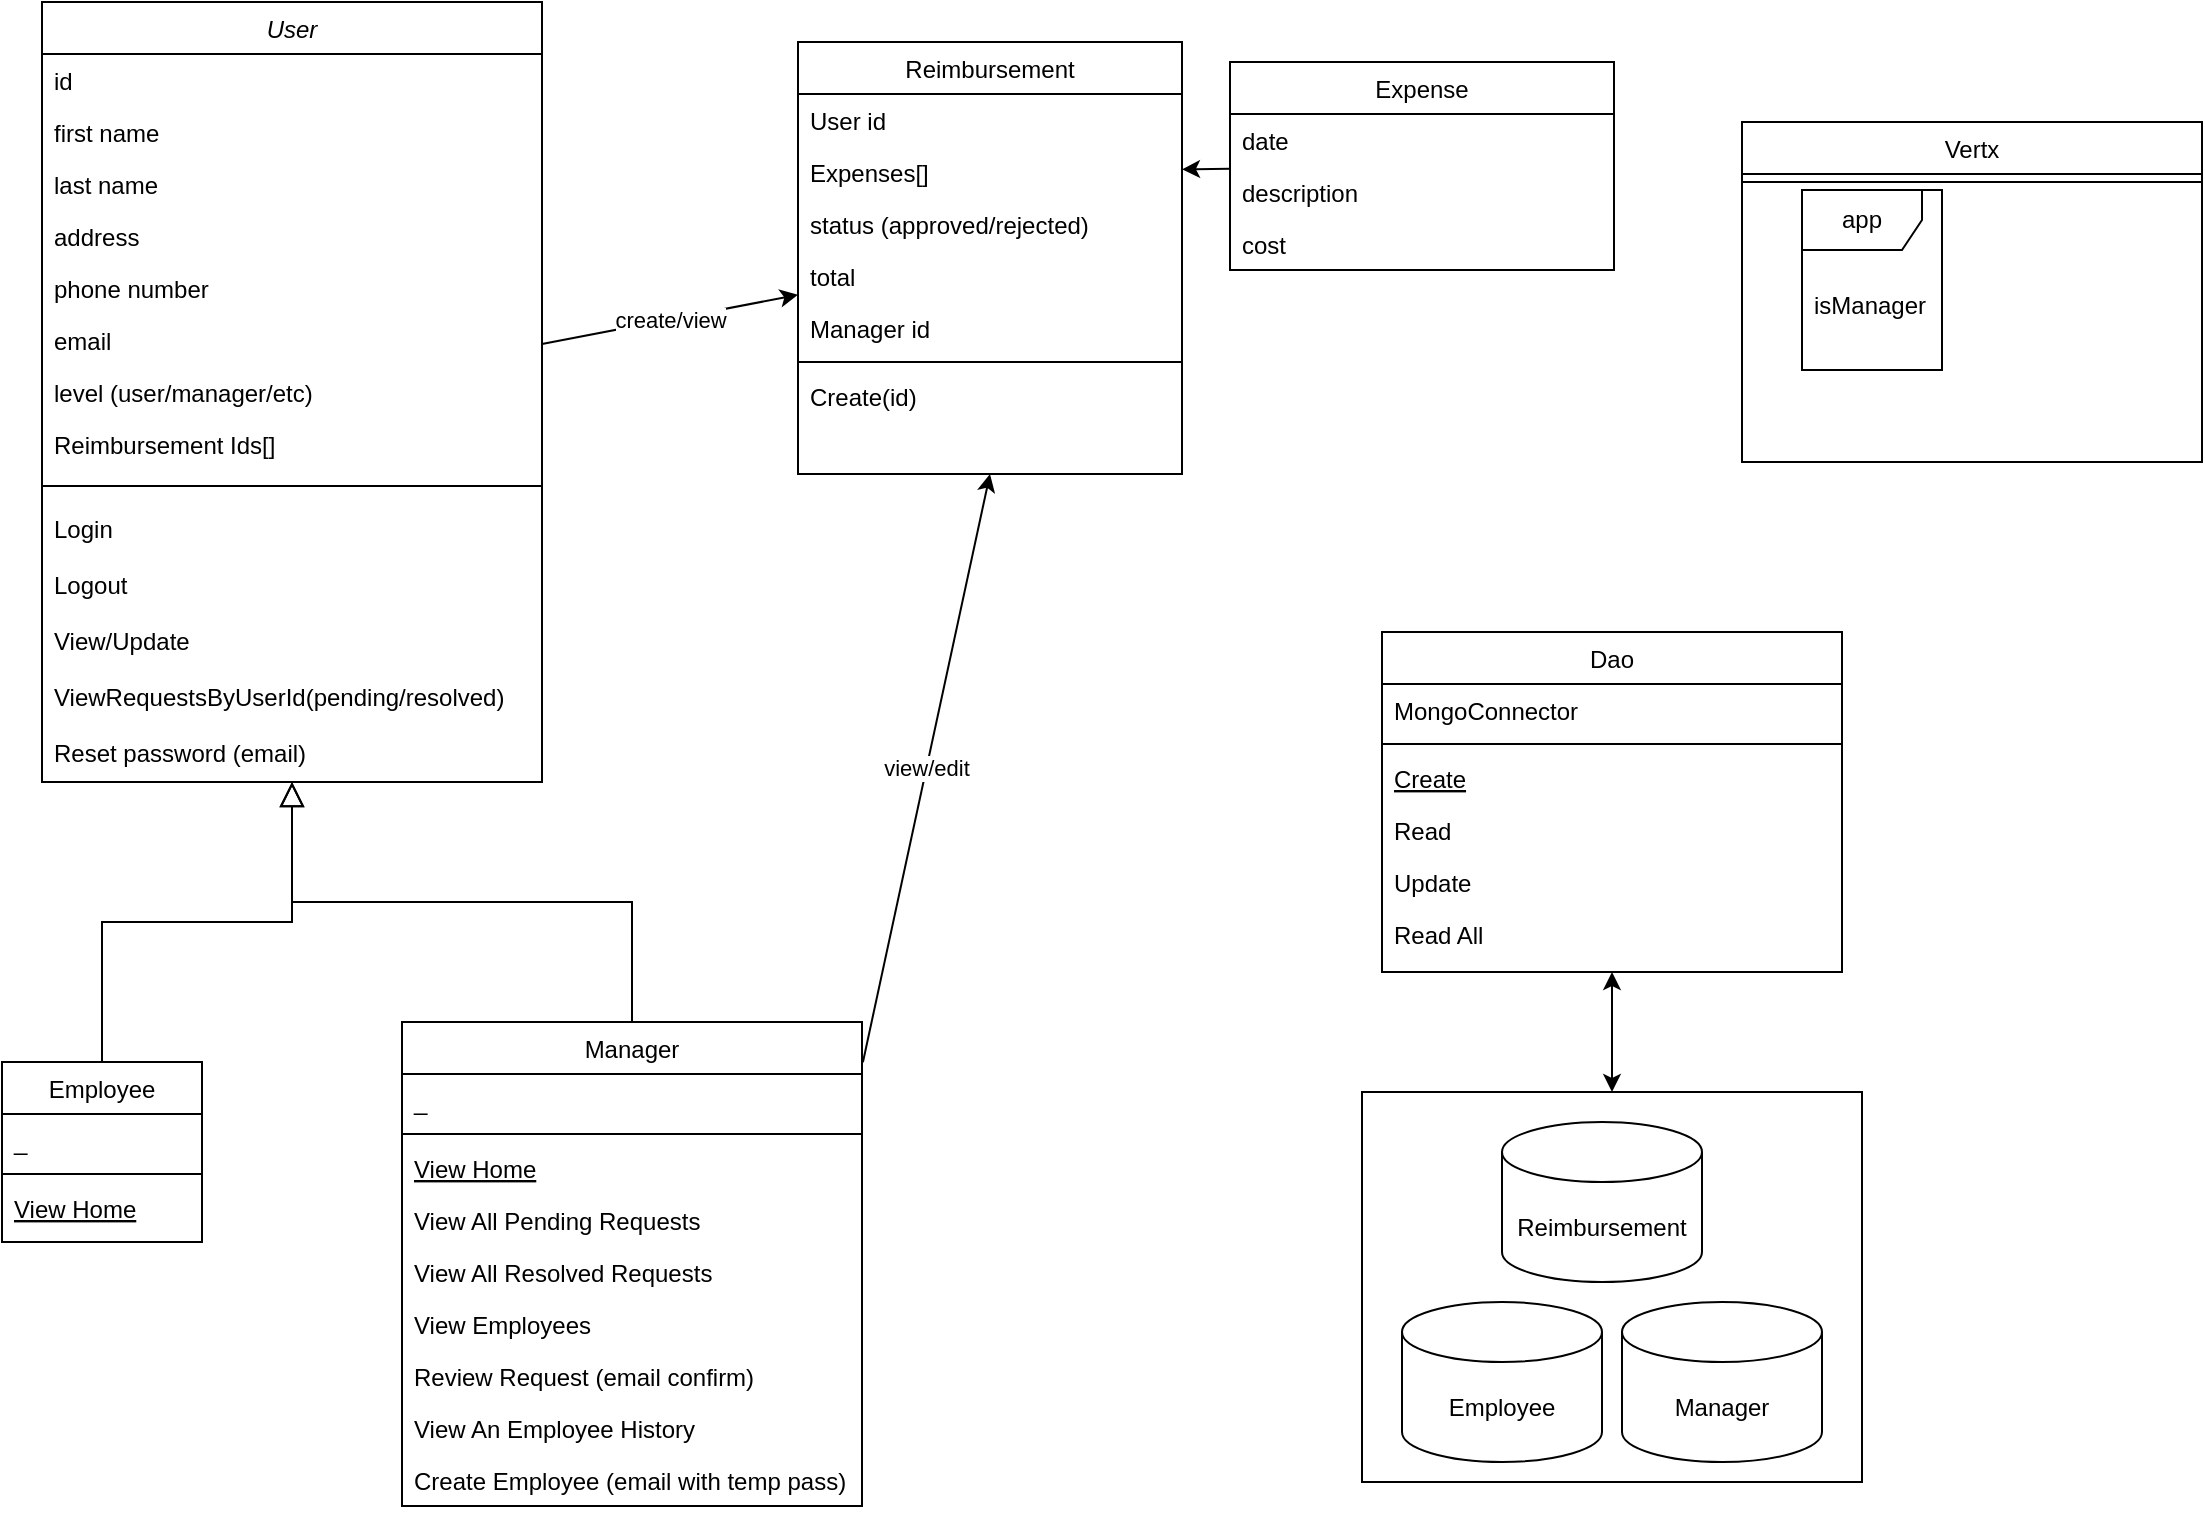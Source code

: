 <mxfile version="14.6.9" type="device"><diagram id="C5RBs43oDa-KdzZeNtuy" name="Page-1"><mxGraphModel dx="1673" dy="946" grid="1" gridSize="10" guides="1" tooltips="1" connect="1" arrows="1" fold="1" page="1" pageScale="1" pageWidth="827" pageHeight="1169" math="0" shadow="0"><root><mxCell id="WIyWlLk6GJQsqaUBKTNV-0"/><mxCell id="WIyWlLk6GJQsqaUBKTNV-1" parent="WIyWlLk6GJQsqaUBKTNV-0"/><mxCell id="DzbUXhisxS_Hej1Oe7XM-93" value="" style="rounded=0;whiteSpace=wrap;html=1;" vertex="1" parent="WIyWlLk6GJQsqaUBKTNV-1"><mxGeometry x="790" y="645" width="250" height="195" as="geometry"/></mxCell><mxCell id="zkfFHV4jXpPFQw0GAbJ--0" value="User&#10;" style="swimlane;fontStyle=2;align=center;verticalAlign=top;childLayout=stackLayout;horizontal=1;startSize=26;horizontalStack=0;resizeParent=1;resizeLast=0;collapsible=1;marginBottom=0;rounded=0;shadow=0;strokeWidth=1;" parent="WIyWlLk6GJQsqaUBKTNV-1" vertex="1"><mxGeometry x="130" y="100" width="250" height="390" as="geometry"><mxRectangle x="230" y="140" width="160" height="26" as="alternateBounds"/></mxGeometry></mxCell><mxCell id="DzbUXhisxS_Hej1Oe7XM-12" value="id" style="text;align=left;verticalAlign=top;spacingLeft=4;spacingRight=4;overflow=hidden;rotatable=0;points=[[0,0.5],[1,0.5]];portConstraint=eastwest;rounded=0;shadow=0;html=0;" vertex="1" parent="zkfFHV4jXpPFQw0GAbJ--0"><mxGeometry y="26" width="250" height="26" as="geometry"/></mxCell><mxCell id="zkfFHV4jXpPFQw0GAbJ--1" value="first name" style="text;align=left;verticalAlign=top;spacingLeft=4;spacingRight=4;overflow=hidden;rotatable=0;points=[[0,0.5],[1,0.5]];portConstraint=eastwest;" parent="zkfFHV4jXpPFQw0GAbJ--0" vertex="1"><mxGeometry y="52" width="250" height="26" as="geometry"/></mxCell><mxCell id="DzbUXhisxS_Hej1Oe7XM-57" value="last name" style="text;align=left;verticalAlign=top;spacingLeft=4;spacingRight=4;overflow=hidden;rotatable=0;points=[[0,0.5],[1,0.5]];portConstraint=eastwest;" vertex="1" parent="zkfFHV4jXpPFQw0GAbJ--0"><mxGeometry y="78" width="250" height="26" as="geometry"/></mxCell><mxCell id="DzbUXhisxS_Hej1Oe7XM-58" value="address" style="text;align=left;verticalAlign=top;spacingLeft=4;spacingRight=4;overflow=hidden;rotatable=0;points=[[0,0.5],[1,0.5]];portConstraint=eastwest;" vertex="1" parent="zkfFHV4jXpPFQw0GAbJ--0"><mxGeometry y="104" width="250" height="26" as="geometry"/></mxCell><mxCell id="zkfFHV4jXpPFQw0GAbJ--2" value="phone number" style="text;align=left;verticalAlign=top;spacingLeft=4;spacingRight=4;overflow=hidden;rotatable=0;points=[[0,0.5],[1,0.5]];portConstraint=eastwest;rounded=0;shadow=0;html=0;" parent="zkfFHV4jXpPFQw0GAbJ--0" vertex="1"><mxGeometry y="130" width="250" height="26" as="geometry"/></mxCell><mxCell id="zkfFHV4jXpPFQw0GAbJ--3" value="email" style="text;align=left;verticalAlign=top;spacingLeft=4;spacingRight=4;overflow=hidden;rotatable=0;points=[[0,0.5],[1,0.5]];portConstraint=eastwest;rounded=0;shadow=0;html=0;" parent="zkfFHV4jXpPFQw0GAbJ--0" vertex="1"><mxGeometry y="156" width="250" height="26" as="geometry"/></mxCell><mxCell id="DzbUXhisxS_Hej1Oe7XM-70" value="level (user/manager/etc)" style="text;align=left;verticalAlign=top;spacingLeft=4;spacingRight=4;overflow=hidden;rotatable=0;points=[[0,0.5],[1,0.5]];portConstraint=eastwest;rounded=0;shadow=0;html=0;" vertex="1" parent="zkfFHV4jXpPFQw0GAbJ--0"><mxGeometry y="182" width="250" height="26" as="geometry"/></mxCell><mxCell id="DzbUXhisxS_Hej1Oe7XM-61" value="Reimbursement Ids[]" style="text;align=left;verticalAlign=top;spacingLeft=4;spacingRight=4;overflow=hidden;rotatable=0;points=[[0,0.5],[1,0.5]];portConstraint=eastwest;rounded=0;shadow=0;html=0;" vertex="1" parent="zkfFHV4jXpPFQw0GAbJ--0"><mxGeometry y="208" width="250" height="26" as="geometry"/></mxCell><mxCell id="zkfFHV4jXpPFQw0GAbJ--4" value="" style="line;html=1;strokeWidth=1;align=left;verticalAlign=middle;spacingTop=-1;spacingLeft=3;spacingRight=3;rotatable=0;labelPosition=right;points=[];portConstraint=eastwest;" parent="zkfFHV4jXpPFQw0GAbJ--0" vertex="1"><mxGeometry y="234" width="250" height="16" as="geometry"/></mxCell><mxCell id="zkfFHV4jXpPFQw0GAbJ--5" value="Login" style="text;align=left;verticalAlign=top;spacingLeft=4;spacingRight=4;overflow=hidden;rotatable=0;points=[[0,0.5],[1,0.5]];portConstraint=eastwest;" parent="zkfFHV4jXpPFQw0GAbJ--0" vertex="1"><mxGeometry y="250" width="250" height="28" as="geometry"/></mxCell><mxCell id="DzbUXhisxS_Hej1Oe7XM-3" value="Logout" style="text;align=left;verticalAlign=top;spacingLeft=4;spacingRight=4;overflow=hidden;rotatable=0;points=[[0,0.5],[1,0.5]];portConstraint=eastwest;" vertex="1" parent="zkfFHV4jXpPFQw0GAbJ--0"><mxGeometry y="278" width="250" height="28" as="geometry"/></mxCell><mxCell id="DzbUXhisxS_Hej1Oe7XM-17" value="View/Update" style="text;align=left;verticalAlign=top;spacingLeft=4;spacingRight=4;overflow=hidden;rotatable=0;points=[[0,0.5],[1,0.5]];portConstraint=eastwest;" vertex="1" parent="zkfFHV4jXpPFQw0GAbJ--0"><mxGeometry y="306" width="250" height="28" as="geometry"/></mxCell><mxCell id="DzbUXhisxS_Hej1Oe7XM-62" value="ViewRequestsByUserId(pending/resolved)" style="text;align=left;verticalAlign=top;spacingLeft=4;spacingRight=4;overflow=hidden;rotatable=0;points=[[0,0.5],[1,0.5]];portConstraint=eastwest;" vertex="1" parent="zkfFHV4jXpPFQw0GAbJ--0"><mxGeometry y="334" width="250" height="28" as="geometry"/></mxCell><mxCell id="DzbUXhisxS_Hej1Oe7XM-56" value="Reset password (email)" style="text;align=left;verticalAlign=top;spacingLeft=4;spacingRight=4;overflow=hidden;rotatable=0;points=[[0,0.5],[1,0.5]];portConstraint=eastwest;" vertex="1" parent="zkfFHV4jXpPFQw0GAbJ--0"><mxGeometry y="362" width="250" height="28" as="geometry"/></mxCell><mxCell id="zkfFHV4jXpPFQw0GAbJ--6" value="Employee" style="swimlane;fontStyle=0;align=center;verticalAlign=top;childLayout=stackLayout;horizontal=1;startSize=26;horizontalStack=0;resizeParent=1;resizeLast=0;collapsible=1;marginBottom=0;rounded=0;shadow=0;strokeWidth=1;" parent="WIyWlLk6GJQsqaUBKTNV-1" vertex="1"><mxGeometry x="110" y="630" width="100" height="90" as="geometry"><mxRectangle x="130" y="380" width="160" height="26" as="alternateBounds"/></mxGeometry></mxCell><mxCell id="zkfFHV4jXpPFQw0GAbJ--8" value="_" style="text;align=left;verticalAlign=top;spacingLeft=4;spacingRight=4;overflow=hidden;rotatable=0;points=[[0,0.5],[1,0.5]];portConstraint=eastwest;rounded=0;shadow=0;html=0;" parent="zkfFHV4jXpPFQw0GAbJ--6" vertex="1"><mxGeometry y="26" width="100" height="26" as="geometry"/></mxCell><mxCell id="zkfFHV4jXpPFQw0GAbJ--9" value="" style="line;html=1;strokeWidth=1;align=left;verticalAlign=middle;spacingTop=-1;spacingLeft=3;spacingRight=3;rotatable=0;labelPosition=right;points=[];portConstraint=eastwest;" parent="zkfFHV4jXpPFQw0GAbJ--6" vertex="1"><mxGeometry y="52" width="100" height="8" as="geometry"/></mxCell><mxCell id="zkfFHV4jXpPFQw0GAbJ--10" value="View Home" style="text;align=left;verticalAlign=top;spacingLeft=4;spacingRight=4;overflow=hidden;rotatable=0;points=[[0,0.5],[1,0.5]];portConstraint=eastwest;fontStyle=4" parent="zkfFHV4jXpPFQw0GAbJ--6" vertex="1"><mxGeometry y="60" width="100" height="26" as="geometry"/></mxCell><mxCell id="zkfFHV4jXpPFQw0GAbJ--12" value="" style="endArrow=block;endSize=10;endFill=0;shadow=0;strokeWidth=1;rounded=0;edgeStyle=elbowEdgeStyle;elbow=vertical;" parent="WIyWlLk6GJQsqaUBKTNV-1" source="zkfFHV4jXpPFQw0GAbJ--6" target="zkfFHV4jXpPFQw0GAbJ--0" edge="1"><mxGeometry width="160" relative="1" as="geometry"><mxPoint x="200" y="203" as="sourcePoint"/><mxPoint x="200" y="203" as="targetPoint"/></mxGeometry></mxCell><mxCell id="zkfFHV4jXpPFQw0GAbJ--16" value="" style="endArrow=block;endSize=10;endFill=0;shadow=0;strokeWidth=1;rounded=0;edgeStyle=elbowEdgeStyle;elbow=vertical;exitX=0.5;exitY=0;exitDx=0;exitDy=0;" parent="WIyWlLk6GJQsqaUBKTNV-1" source="DzbUXhisxS_Hej1Oe7XM-4" target="zkfFHV4jXpPFQw0GAbJ--0" edge="1"><mxGeometry width="160" relative="1" as="geometry"><mxPoint x="210" y="373" as="sourcePoint"/><mxPoint x="310" y="271" as="targetPoint"/></mxGeometry></mxCell><mxCell id="zkfFHV4jXpPFQw0GAbJ--17" value="Reimbursement" style="swimlane;fontStyle=0;align=center;verticalAlign=top;childLayout=stackLayout;horizontal=1;startSize=26;horizontalStack=0;resizeParent=1;resizeLast=0;collapsible=1;marginBottom=0;rounded=0;shadow=0;strokeWidth=1;" parent="WIyWlLk6GJQsqaUBKTNV-1" vertex="1"><mxGeometry x="508" y="120" width="192" height="216" as="geometry"><mxRectangle x="550" y="140" width="160" height="26" as="alternateBounds"/></mxGeometry></mxCell><mxCell id="zkfFHV4jXpPFQw0GAbJ--18" value="User id" style="text;align=left;verticalAlign=top;spacingLeft=4;spacingRight=4;overflow=hidden;rotatable=0;points=[[0,0.5],[1,0.5]];portConstraint=eastwest;" parent="zkfFHV4jXpPFQw0GAbJ--17" vertex="1"><mxGeometry y="26" width="192" height="26" as="geometry"/></mxCell><mxCell id="zkfFHV4jXpPFQw0GAbJ--19" value="Expenses[]" style="text;align=left;verticalAlign=top;spacingLeft=4;spacingRight=4;overflow=hidden;rotatable=0;points=[[0,0.5],[1,0.5]];portConstraint=eastwest;rounded=0;shadow=0;html=0;" parent="zkfFHV4jXpPFQw0GAbJ--17" vertex="1"><mxGeometry y="52" width="192" height="26" as="geometry"/></mxCell><mxCell id="DzbUXhisxS_Hej1Oe7XM-22" value="status (approved/rejected)" style="text;align=left;verticalAlign=top;spacingLeft=4;spacingRight=4;overflow=hidden;rotatable=0;points=[[0,0.5],[1,0.5]];portConstraint=eastwest;rounded=0;shadow=0;html=0;" vertex="1" parent="zkfFHV4jXpPFQw0GAbJ--17"><mxGeometry y="78" width="192" height="26" as="geometry"/></mxCell><mxCell id="zkfFHV4jXpPFQw0GAbJ--20" value="total" style="text;align=left;verticalAlign=top;spacingLeft=4;spacingRight=4;overflow=hidden;rotatable=0;points=[[0,0.5],[1,0.5]];portConstraint=eastwest;rounded=0;shadow=0;html=0;" parent="zkfFHV4jXpPFQw0GAbJ--17" vertex="1"><mxGeometry y="104" width="192" height="26" as="geometry"/></mxCell><mxCell id="DzbUXhisxS_Hej1Oe7XM-42" value="Manager id" style="text;align=left;verticalAlign=top;spacingLeft=4;spacingRight=4;overflow=hidden;rotatable=0;points=[[0,0.5],[1,0.5]];portConstraint=eastwest;rounded=0;shadow=0;html=0;" vertex="1" parent="zkfFHV4jXpPFQw0GAbJ--17"><mxGeometry y="130" width="192" height="26" as="geometry"/></mxCell><mxCell id="zkfFHV4jXpPFQw0GAbJ--23" value="" style="line;html=1;strokeWidth=1;align=left;verticalAlign=middle;spacingTop=-1;spacingLeft=3;spacingRight=3;rotatable=0;labelPosition=right;points=[];portConstraint=eastwest;" parent="zkfFHV4jXpPFQw0GAbJ--17" vertex="1"><mxGeometry y="156" width="192" height="8" as="geometry"/></mxCell><mxCell id="zkfFHV4jXpPFQw0GAbJ--24" value="Create(id) " style="text;align=left;verticalAlign=top;spacingLeft=4;spacingRight=4;overflow=hidden;rotatable=0;points=[[0,0.5],[1,0.5]];portConstraint=eastwest;" parent="zkfFHV4jXpPFQw0GAbJ--17" vertex="1"><mxGeometry y="164" width="192" height="26" as="geometry"/></mxCell><mxCell id="DzbUXhisxS_Hej1Oe7XM-4" value="Manager" style="swimlane;fontStyle=0;align=center;verticalAlign=top;childLayout=stackLayout;horizontal=1;startSize=26;horizontalStack=0;resizeParent=1;resizeLast=0;collapsible=1;marginBottom=0;rounded=0;shadow=0;strokeWidth=1;" vertex="1" parent="WIyWlLk6GJQsqaUBKTNV-1"><mxGeometry x="310" y="610" width="230" height="242" as="geometry"><mxRectangle x="130" y="380" width="160" height="26" as="alternateBounds"/></mxGeometry></mxCell><mxCell id="DzbUXhisxS_Hej1Oe7XM-5" value="_" style="text;align=left;verticalAlign=top;spacingLeft=4;spacingRight=4;overflow=hidden;rotatable=0;points=[[0,0.5],[1,0.5]];portConstraint=eastwest;" vertex="1" parent="DzbUXhisxS_Hej1Oe7XM-4"><mxGeometry y="26" width="230" height="26" as="geometry"/></mxCell><mxCell id="DzbUXhisxS_Hej1Oe7XM-7" value="" style="line;html=1;strokeWidth=1;align=left;verticalAlign=middle;spacingTop=-1;spacingLeft=3;spacingRight=3;rotatable=0;labelPosition=right;points=[];portConstraint=eastwest;" vertex="1" parent="DzbUXhisxS_Hej1Oe7XM-4"><mxGeometry y="52" width="230" height="8" as="geometry"/></mxCell><mxCell id="DzbUXhisxS_Hej1Oe7XM-8" value="View Home" style="text;align=left;verticalAlign=top;spacingLeft=4;spacingRight=4;overflow=hidden;rotatable=0;points=[[0,0.5],[1,0.5]];portConstraint=eastwest;fontStyle=4" vertex="1" parent="DzbUXhisxS_Hej1Oe7XM-4"><mxGeometry y="60" width="230" height="26" as="geometry"/></mxCell><mxCell id="DzbUXhisxS_Hej1Oe7XM-49" value="View All Pending Requests" style="text;align=left;verticalAlign=top;spacingLeft=4;spacingRight=4;overflow=hidden;rotatable=0;points=[[0,0.5],[1,0.5]];portConstraint=eastwest;" vertex="1" parent="DzbUXhisxS_Hej1Oe7XM-4"><mxGeometry y="86" width="230" height="26" as="geometry"/></mxCell><mxCell id="DzbUXhisxS_Hej1Oe7XM-52" value="View All Resolved Requests" style="text;align=left;verticalAlign=top;spacingLeft=4;spacingRight=4;overflow=hidden;rotatable=0;points=[[0,0.5],[1,0.5]];portConstraint=eastwest;" vertex="1" parent="DzbUXhisxS_Hej1Oe7XM-4"><mxGeometry y="112" width="230" height="26" as="geometry"/></mxCell><mxCell id="DzbUXhisxS_Hej1Oe7XM-53" value="View Employees" style="text;align=left;verticalAlign=top;spacingLeft=4;spacingRight=4;overflow=hidden;rotatable=0;points=[[0,0.5],[1,0.5]];portConstraint=eastwest;" vertex="1" parent="DzbUXhisxS_Hej1Oe7XM-4"><mxGeometry y="138" width="230" height="26" as="geometry"/></mxCell><mxCell id="DzbUXhisxS_Hej1Oe7XM-55" value="Review Request (email confirm)" style="text;align=left;verticalAlign=top;spacingLeft=4;spacingRight=4;overflow=hidden;rotatable=0;points=[[0,0.5],[1,0.5]];portConstraint=eastwest;" vertex="1" parent="DzbUXhisxS_Hej1Oe7XM-4"><mxGeometry y="164" width="230" height="26" as="geometry"/></mxCell><mxCell id="DzbUXhisxS_Hej1Oe7XM-54" value="View An Employee History" style="text;align=left;verticalAlign=top;spacingLeft=4;spacingRight=4;overflow=hidden;rotatable=0;points=[[0,0.5],[1,0.5]];portConstraint=eastwest;" vertex="1" parent="DzbUXhisxS_Hej1Oe7XM-4"><mxGeometry y="190" width="230" height="26" as="geometry"/></mxCell><mxCell id="DzbUXhisxS_Hej1Oe7XM-9" value="Create Employee (email with temp pass)" style="text;align=left;verticalAlign=top;spacingLeft=4;spacingRight=4;overflow=hidden;rotatable=0;points=[[0,0.5],[1,0.5]];portConstraint=eastwest;" vertex="1" parent="DzbUXhisxS_Hej1Oe7XM-4"><mxGeometry y="216" width="230" height="26" as="geometry"/></mxCell><mxCell id="DzbUXhisxS_Hej1Oe7XM-14" value="" style="endArrow=classic;html=1;entryX=0.5;entryY=1;entryDx=0;entryDy=0;exitX=1.002;exitY=0.083;exitDx=0;exitDy=0;exitPerimeter=0;" edge="1" parent="WIyWlLk6GJQsqaUBKTNV-1" source="DzbUXhisxS_Hej1Oe7XM-4" target="zkfFHV4jXpPFQw0GAbJ--17"><mxGeometry relative="1" as="geometry"><mxPoint x="310" y="400" as="sourcePoint"/><mxPoint x="410" y="400" as="targetPoint"/></mxGeometry></mxCell><mxCell id="DzbUXhisxS_Hej1Oe7XM-15" value="view/edit" style="edgeLabel;resizable=0;html=1;align=center;verticalAlign=middle;" connectable="0" vertex="1" parent="DzbUXhisxS_Hej1Oe7XM-14"><mxGeometry relative="1" as="geometry"/></mxCell><mxCell id="DzbUXhisxS_Hej1Oe7XM-34" value="" style="endArrow=classic;html=1;" edge="1" parent="WIyWlLk6GJQsqaUBKTNV-1" source="zkfFHV4jXpPFQw0GAbJ--0" target="zkfFHV4jXpPFQw0GAbJ--17"><mxGeometry relative="1" as="geometry"><mxPoint x="470.32" y="541.454" as="sourcePoint"/><mxPoint x="614.0" y="350" as="targetPoint"/></mxGeometry></mxCell><mxCell id="DzbUXhisxS_Hej1Oe7XM-35" value="create/view" style="edgeLabel;resizable=0;html=1;align=center;verticalAlign=middle;" connectable="0" vertex="1" parent="DzbUXhisxS_Hej1Oe7XM-34"><mxGeometry relative="1" as="geometry"/></mxCell><mxCell id="DzbUXhisxS_Hej1Oe7XM-36" value="Expense" style="swimlane;fontStyle=0;align=center;verticalAlign=top;childLayout=stackLayout;horizontal=1;startSize=26;horizontalStack=0;resizeParent=1;resizeLast=0;collapsible=1;marginBottom=0;rounded=0;shadow=0;strokeWidth=1;" vertex="1" parent="WIyWlLk6GJQsqaUBKTNV-1"><mxGeometry x="724" y="130" width="192" height="104" as="geometry"><mxRectangle x="550" y="140" width="160" height="26" as="alternateBounds"/></mxGeometry></mxCell><mxCell id="DzbUXhisxS_Hej1Oe7XM-37" value="date" style="text;align=left;verticalAlign=top;spacingLeft=4;spacingRight=4;overflow=hidden;rotatable=0;points=[[0,0.5],[1,0.5]];portConstraint=eastwest;rounded=0;shadow=0;html=0;" vertex="1" parent="DzbUXhisxS_Hej1Oe7XM-36"><mxGeometry y="26" width="192" height="26" as="geometry"/></mxCell><mxCell id="DzbUXhisxS_Hej1Oe7XM-38" value="description" style="text;align=left;verticalAlign=top;spacingLeft=4;spacingRight=4;overflow=hidden;rotatable=0;points=[[0,0.5],[1,0.5]];portConstraint=eastwest;rounded=0;shadow=0;html=0;" vertex="1" parent="DzbUXhisxS_Hej1Oe7XM-36"><mxGeometry y="52" width="192" height="26" as="geometry"/></mxCell><mxCell id="DzbUXhisxS_Hej1Oe7XM-39" value="cost" style="text;align=left;verticalAlign=top;spacingLeft=4;spacingRight=4;overflow=hidden;rotatable=0;points=[[0,0.5],[1,0.5]];portConstraint=eastwest;rounded=0;shadow=0;html=0;" vertex="1" parent="DzbUXhisxS_Hej1Oe7XM-36"><mxGeometry y="78" width="192" height="26" as="geometry"/></mxCell><mxCell id="DzbUXhisxS_Hej1Oe7XM-45" value="Reimbursement" style="shape=cylinder3;whiteSpace=wrap;html=1;boundedLbl=1;backgroundOutline=1;size=15;" vertex="1" parent="WIyWlLk6GJQsqaUBKTNV-1"><mxGeometry x="860" y="660" width="100" height="80" as="geometry"/></mxCell><mxCell id="DzbUXhisxS_Hej1Oe7XM-47" value="Employee" style="shape=cylinder3;whiteSpace=wrap;html=1;boundedLbl=1;backgroundOutline=1;size=15;" vertex="1" parent="WIyWlLk6GJQsqaUBKTNV-1"><mxGeometry x="810" y="750" width="100" height="80" as="geometry"/></mxCell><mxCell id="DzbUXhisxS_Hej1Oe7XM-71" value="Manager" style="shape=cylinder3;whiteSpace=wrap;html=1;boundedLbl=1;backgroundOutline=1;size=15;" vertex="1" parent="WIyWlLk6GJQsqaUBKTNV-1"><mxGeometry x="920" y="750" width="100" height="80" as="geometry"/></mxCell><mxCell id="DzbUXhisxS_Hej1Oe7XM-73" value="" style="endArrow=classic;html=1;" edge="1" parent="WIyWlLk6GJQsqaUBKTNV-1" source="DzbUXhisxS_Hej1Oe7XM-36" target="zkfFHV4jXpPFQw0GAbJ--19"><mxGeometry width="50" height="50" relative="1" as="geometry"><mxPoint x="520" y="530" as="sourcePoint"/><mxPoint x="570" y="480" as="targetPoint"/></mxGeometry></mxCell><mxCell id="DzbUXhisxS_Hej1Oe7XM-75" value="Dao" style="swimlane;fontStyle=0;align=center;verticalAlign=top;childLayout=stackLayout;horizontal=1;startSize=26;horizontalStack=0;resizeParent=1;resizeLast=0;collapsible=1;marginBottom=0;rounded=0;shadow=0;strokeWidth=1;" vertex="1" parent="WIyWlLk6GJQsqaUBKTNV-1"><mxGeometry x="800" y="415" width="230" height="170" as="geometry"><mxRectangle x="130" y="380" width="160" height="26" as="alternateBounds"/></mxGeometry></mxCell><mxCell id="DzbUXhisxS_Hej1Oe7XM-76" value="MongoConnector" style="text;align=left;verticalAlign=top;spacingLeft=4;spacingRight=4;overflow=hidden;rotatable=0;points=[[0,0.5],[1,0.5]];portConstraint=eastwest;" vertex="1" parent="DzbUXhisxS_Hej1Oe7XM-75"><mxGeometry y="26" width="230" height="26" as="geometry"/></mxCell><mxCell id="DzbUXhisxS_Hej1Oe7XM-77" value="" style="line;html=1;strokeWidth=1;align=left;verticalAlign=middle;spacingTop=-1;spacingLeft=3;spacingRight=3;rotatable=0;labelPosition=right;points=[];portConstraint=eastwest;" vertex="1" parent="DzbUXhisxS_Hej1Oe7XM-75"><mxGeometry y="52" width="230" height="8" as="geometry"/></mxCell><mxCell id="DzbUXhisxS_Hej1Oe7XM-78" value="Create" style="text;align=left;verticalAlign=top;spacingLeft=4;spacingRight=4;overflow=hidden;rotatable=0;points=[[0,0.5],[1,0.5]];portConstraint=eastwest;fontStyle=4" vertex="1" parent="DzbUXhisxS_Hej1Oe7XM-75"><mxGeometry y="60" width="230" height="26" as="geometry"/></mxCell><mxCell id="DzbUXhisxS_Hej1Oe7XM-79" value="Read" style="text;align=left;verticalAlign=top;spacingLeft=4;spacingRight=4;overflow=hidden;rotatable=0;points=[[0,0.5],[1,0.5]];portConstraint=eastwest;" vertex="1" parent="DzbUXhisxS_Hej1Oe7XM-75"><mxGeometry y="86" width="230" height="26" as="geometry"/></mxCell><mxCell id="DzbUXhisxS_Hej1Oe7XM-80" value="Update" style="text;align=left;verticalAlign=top;spacingLeft=4;spacingRight=4;overflow=hidden;rotatable=0;points=[[0,0.5],[1,0.5]];portConstraint=eastwest;" vertex="1" parent="DzbUXhisxS_Hej1Oe7XM-75"><mxGeometry y="112" width="230" height="26" as="geometry"/></mxCell><mxCell id="DzbUXhisxS_Hej1Oe7XM-81" value="Read All" style="text;align=left;verticalAlign=top;spacingLeft=4;spacingRight=4;overflow=hidden;rotatable=0;points=[[0,0.5],[1,0.5]];portConstraint=eastwest;" vertex="1" parent="DzbUXhisxS_Hej1Oe7XM-75"><mxGeometry y="138" width="230" height="26" as="geometry"/></mxCell><mxCell id="DzbUXhisxS_Hej1Oe7XM-85" value="Vertx" style="swimlane;fontStyle=0;align=center;verticalAlign=top;childLayout=stackLayout;horizontal=1;startSize=26;horizontalStack=0;resizeParent=1;resizeLast=0;collapsible=1;marginBottom=0;rounded=0;shadow=0;strokeWidth=1;" vertex="1" parent="WIyWlLk6GJQsqaUBKTNV-1"><mxGeometry x="980" y="160" width="230" height="170" as="geometry"><mxRectangle x="130" y="380" width="160" height="26" as="alternateBounds"/></mxGeometry></mxCell><mxCell id="DzbUXhisxS_Hej1Oe7XM-87" value="" style="line;html=1;strokeWidth=1;align=left;verticalAlign=middle;spacingTop=-1;spacingLeft=3;spacingRight=3;rotatable=0;labelPosition=right;points=[];portConstraint=eastwest;" vertex="1" parent="DzbUXhisxS_Hej1Oe7XM-85"><mxGeometry y="26" width="230" height="8" as="geometry"/></mxCell><mxCell id="DzbUXhisxS_Hej1Oe7XM-74" value="" style="group" vertex="1" connectable="0" parent="DzbUXhisxS_Hej1Oe7XM-85"><mxGeometry y="34" width="230" height="90" as="geometry"/></mxCell><mxCell id="DzbUXhisxS_Hej1Oe7XM-67" value="app" style="shape=umlFrame;whiteSpace=wrap;html=1;" vertex="1" parent="DzbUXhisxS_Hej1Oe7XM-74"><mxGeometry x="30" width="70" height="90" as="geometry"/></mxCell><mxCell id="DzbUXhisxS_Hej1Oe7XM-68" value="isManager" style="text;align=left;verticalAlign=top;spacingLeft=4;spacingRight=4;overflow=hidden;rotatable=0;points=[[0,0.5],[1,0.5]];portConstraint=eastwest;rounded=0;shadow=0;html=0;" vertex="1" parent="DzbUXhisxS_Hej1Oe7XM-74"><mxGeometry x="30" y="44" width="70" height="26" as="geometry"/></mxCell><mxCell id="DzbUXhisxS_Hej1Oe7XM-92" value="" style="endArrow=classic;startArrow=classic;html=1;" edge="1" parent="WIyWlLk6GJQsqaUBKTNV-1" source="DzbUXhisxS_Hej1Oe7XM-75" target="DzbUXhisxS_Hej1Oe7XM-93"><mxGeometry width="50" height="50" relative="1" as="geometry"><mxPoint x="580" y="500" as="sourcePoint"/><mxPoint x="910" y="640" as="targetPoint"/></mxGeometry></mxCell></root></mxGraphModel></diagram></mxfile>